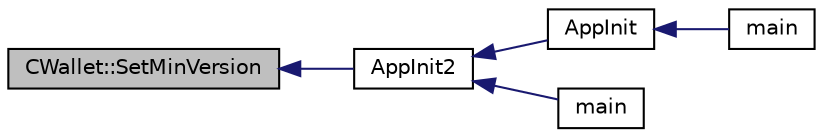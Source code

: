 digraph "CWallet::SetMinVersion"
{
  edge [fontname="Helvetica",fontsize="10",labelfontname="Helvetica",labelfontsize="10"];
  node [fontname="Helvetica",fontsize="10",shape=record];
  rankdir="LR";
  Node3659 [label="CWallet::SetMinVersion",height=0.2,width=0.4,color="black", fillcolor="grey75", style="filled", fontcolor="black"];
  Node3659 -> Node3660 [dir="back",color="midnightblue",fontsize="10",style="solid",fontname="Helvetica"];
  Node3660 [label="AppInit2",height=0.2,width=0.4,color="black", fillcolor="white", style="filled",URL="$d8/dc0/init_8h.html#a1a4c1bfbf6ba1db77e988b89b9cadfd3",tooltip="Initialize ion. "];
  Node3660 -> Node3661 [dir="back",color="midnightblue",fontsize="10",style="solid",fontname="Helvetica"];
  Node3661 [label="AppInit",height=0.2,width=0.4,color="black", fillcolor="white", style="filled",URL="$d4/d35/iond_8cpp.html#ac59316b767e6984e1285f0531275286b"];
  Node3661 -> Node3662 [dir="back",color="midnightblue",fontsize="10",style="solid",fontname="Helvetica"];
  Node3662 [label="main",height=0.2,width=0.4,color="black", fillcolor="white", style="filled",URL="$d4/d35/iond_8cpp.html#a0ddf1224851353fc92bfbff6f499fa97"];
  Node3660 -> Node3663 [dir="back",color="midnightblue",fontsize="10",style="solid",fontname="Helvetica"];
  Node3663 [label="main",height=0.2,width=0.4,color="black", fillcolor="white", style="filled",URL="$d5/d2d/ion_8cpp.html#a0ddf1224851353fc92bfbff6f499fa97"];
}
